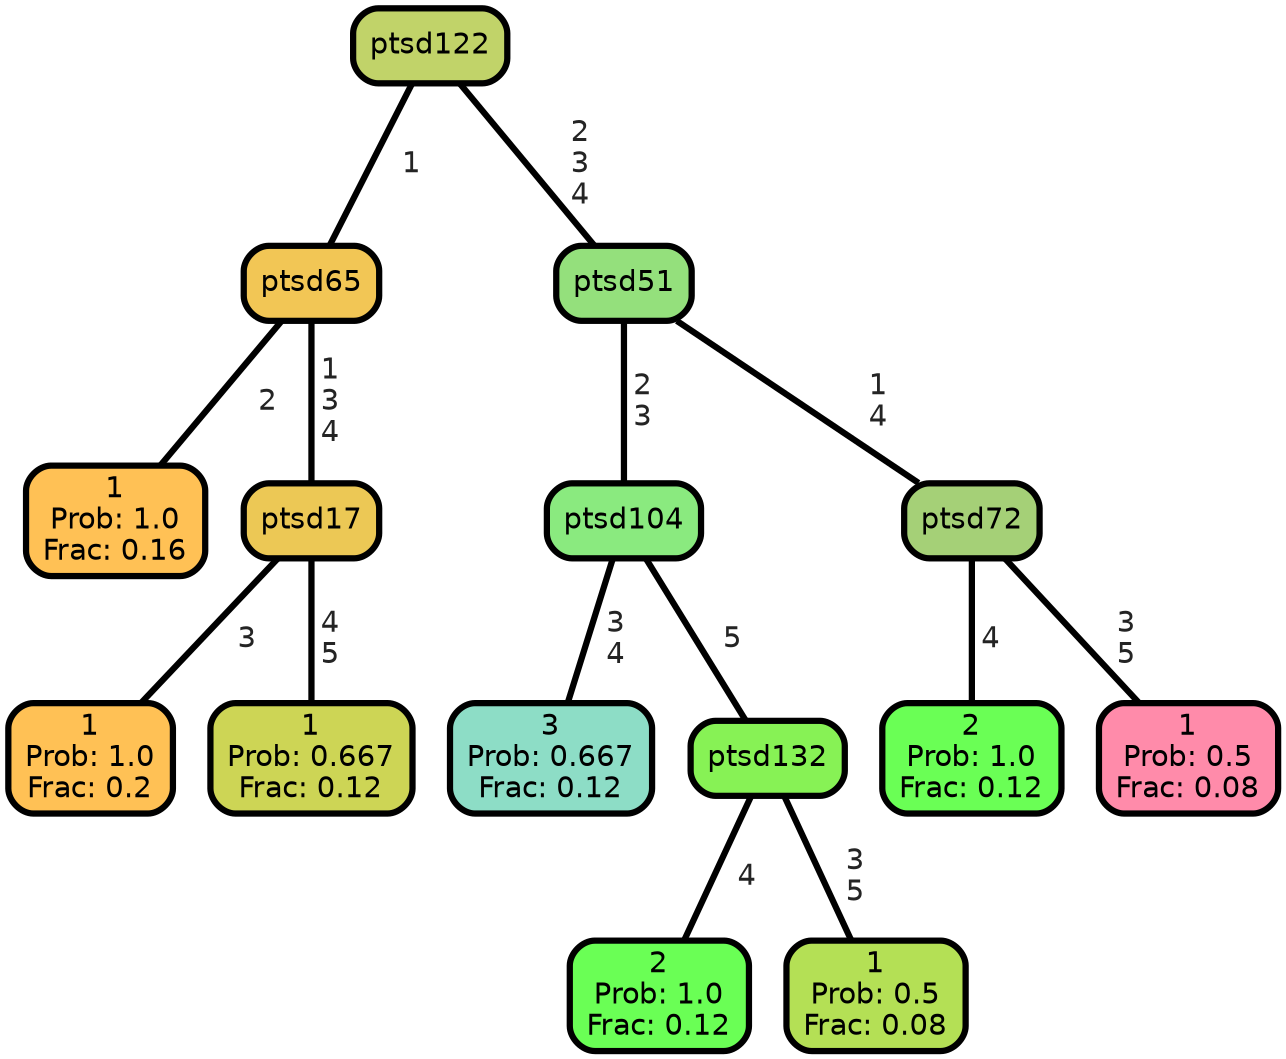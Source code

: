 graph Tree {
node [shape=box, style="filled, rounded",color="black",penwidth="3",fontcolor="black",                 fontname=helvetica] ;
graph [ranksep="0 equally", splines=straight,                 bgcolor=transparent, dpi=200] ;
edge [fontname=helvetica, fontweight=bold,fontcolor=grey14,color=black] ;
0 [label="1
Prob: 1.0
Frac: 0.16", fillcolor="#ffc155"] ;
1 [label="ptsd65", fillcolor="#f2c655"] ;
2 [label="1
Prob: 1.0
Frac: 0.2", fillcolor="#ffc155"] ;
3 [label="ptsd17", fillcolor="#ecc855"] ;
4 [label="1
Prob: 0.667
Frac: 0.12", fillcolor="#cdd555"] ;
5 [label="ptsd122", fillcolor="#c1d369"] ;
6 [label="3
Prob: 0.667
Frac: 0.12", fillcolor="#8dddc6"] ;
7 [label="ptsd104", fillcolor="#8aea7f"] ;
8 [label="2
Prob: 1.0
Frac: 0.12", fillcolor="#6aff55"] ;
9 [label="ptsd132", fillcolor="#87f255"] ;
10 [label="1
Prob: 0.5
Frac: 0.08", fillcolor="#b4e055"] ;
11 [label="ptsd51", fillcolor="#94e07c"] ;
12 [label="2
Prob: 1.0
Frac: 0.12", fillcolor="#6aff55"] ;
13 [label="ptsd72", fillcolor="#a5d077"] ;
14 [label="1
Prob: 0.5
Frac: 0.08", fillcolor="#ff8baa"] ;
1 -- 0 [label=" 2",penwidth=3] ;
1 -- 3 [label=" 1\n 3\n 4",penwidth=3] ;
3 -- 2 [label=" 3",penwidth=3] ;
3 -- 4 [label=" 4\n 5",penwidth=3] ;
5 -- 1 [label=" 1",penwidth=3] ;
5 -- 11 [label=" 2\n 3\n 4",penwidth=3] ;
7 -- 6 [label=" 3\n 4",penwidth=3] ;
7 -- 9 [label=" 5",penwidth=3] ;
9 -- 8 [label=" 4",penwidth=3] ;
9 -- 10 [label=" 3\n 5",penwidth=3] ;
11 -- 7 [label=" 2\n 3",penwidth=3] ;
11 -- 13 [label=" 1\n 4",penwidth=3] ;
13 -- 12 [label=" 4",penwidth=3] ;
13 -- 14 [label=" 3\n 5",penwidth=3] ;
{rank = same;}}